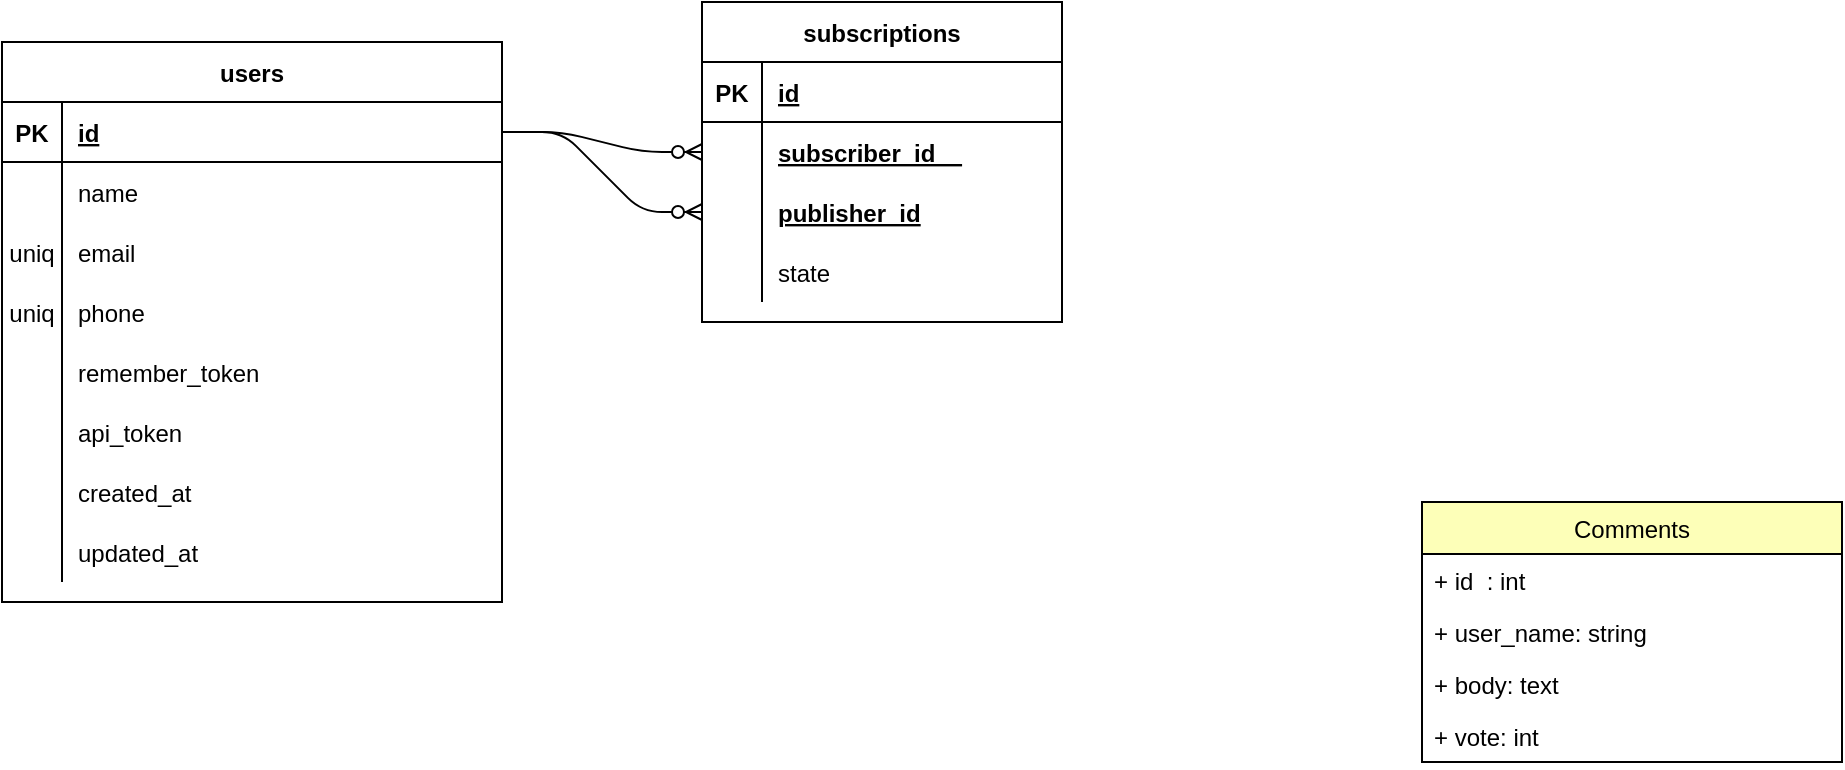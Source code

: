 <mxfile version="14.9.6" type="github">
  <diagram id="R2lEEEUBdFMjLlhIrx00" name="Page-1">
    <mxGraphModel dx="1376" dy="463" grid="1" gridSize="10" guides="1" tooltips="1" connect="1" arrows="1" fold="1" page="1" pageScale="1" pageWidth="850" pageHeight="1100" math="0" shadow="0" extFonts="Permanent Marker^https://fonts.googleapis.com/css?family=Permanent+Marker">
      <root>
        <mxCell id="0" />
        <mxCell id="1" parent="0" />
        <mxCell id="C-vyLk0tnHw3VtMMgP7b-2" value="users" style="shape=table;startSize=30;container=1;collapsible=1;childLayout=tableLayout;fixedRows=1;rowLines=0;fontStyle=1;align=center;resizeLast=1;" parent="1" vertex="1">
          <mxGeometry x="-120" y="50" width="250" height="280" as="geometry" />
        </mxCell>
        <mxCell id="C-vyLk0tnHw3VtMMgP7b-3" value="" style="shape=partialRectangle;collapsible=0;dropTarget=0;pointerEvents=0;fillColor=none;points=[[0,0.5],[1,0.5]];portConstraint=eastwest;top=0;left=0;right=0;bottom=1;" parent="C-vyLk0tnHw3VtMMgP7b-2" vertex="1">
          <mxGeometry y="30" width="250" height="30" as="geometry" />
        </mxCell>
        <mxCell id="C-vyLk0tnHw3VtMMgP7b-4" value="PK" style="shape=partialRectangle;overflow=hidden;connectable=0;fillColor=none;top=0;left=0;bottom=0;right=0;fontStyle=1;" parent="C-vyLk0tnHw3VtMMgP7b-3" vertex="1">
          <mxGeometry width="30" height="30" as="geometry" />
        </mxCell>
        <mxCell id="C-vyLk0tnHw3VtMMgP7b-5" value="id" style="shape=partialRectangle;overflow=hidden;connectable=0;fillColor=none;top=0;left=0;bottom=0;right=0;align=left;spacingLeft=6;fontStyle=5;" parent="C-vyLk0tnHw3VtMMgP7b-3" vertex="1">
          <mxGeometry x="30" width="220" height="30" as="geometry" />
        </mxCell>
        <mxCell id="C-vyLk0tnHw3VtMMgP7b-9" value="" style="shape=partialRectangle;collapsible=0;dropTarget=0;pointerEvents=0;fillColor=none;points=[[0,0.5],[1,0.5]];portConstraint=eastwest;top=0;left=0;right=0;bottom=0;" parent="C-vyLk0tnHw3VtMMgP7b-2" vertex="1">
          <mxGeometry y="60" width="250" height="30" as="geometry" />
        </mxCell>
        <mxCell id="C-vyLk0tnHw3VtMMgP7b-10" value="" style="shape=partialRectangle;overflow=hidden;connectable=0;fillColor=none;top=0;left=0;bottom=0;right=0;" parent="C-vyLk0tnHw3VtMMgP7b-9" vertex="1">
          <mxGeometry width="30" height="30" as="geometry" />
        </mxCell>
        <mxCell id="C-vyLk0tnHw3VtMMgP7b-11" value="name " style="shape=partialRectangle;overflow=hidden;connectable=0;fillColor=none;top=0;left=0;bottom=0;right=0;align=left;spacingLeft=6;" parent="C-vyLk0tnHw3VtMMgP7b-9" vertex="1">
          <mxGeometry x="30" width="220" height="30" as="geometry" />
        </mxCell>
        <mxCell id="GOwzaC8fPC4LmMapY-Bl-1" value="" style="shape=partialRectangle;collapsible=0;dropTarget=0;pointerEvents=0;fillColor=none;points=[[0,0.5],[1,0.5]];portConstraint=eastwest;top=0;left=0;right=0;bottom=0;" vertex="1" parent="C-vyLk0tnHw3VtMMgP7b-2">
          <mxGeometry y="90" width="250" height="30" as="geometry" />
        </mxCell>
        <mxCell id="GOwzaC8fPC4LmMapY-Bl-2" value="uniq" style="shape=partialRectangle;overflow=hidden;connectable=0;fillColor=none;top=0;left=0;bottom=0;right=0;" vertex="1" parent="GOwzaC8fPC4LmMapY-Bl-1">
          <mxGeometry width="30" height="30" as="geometry" />
        </mxCell>
        <mxCell id="GOwzaC8fPC4LmMapY-Bl-3" value="email" style="shape=partialRectangle;overflow=hidden;connectable=0;fillColor=none;top=0;left=0;bottom=0;right=0;align=left;spacingLeft=6;" vertex="1" parent="GOwzaC8fPC4LmMapY-Bl-1">
          <mxGeometry x="30" width="220" height="30" as="geometry" />
        </mxCell>
        <mxCell id="GOwzaC8fPC4LmMapY-Bl-4" value="" style="shape=partialRectangle;collapsible=0;dropTarget=0;pointerEvents=0;fillColor=none;points=[[0,0.5],[1,0.5]];portConstraint=eastwest;top=0;left=0;right=0;bottom=0;" vertex="1" parent="C-vyLk0tnHw3VtMMgP7b-2">
          <mxGeometry y="120" width="250" height="30" as="geometry" />
        </mxCell>
        <mxCell id="GOwzaC8fPC4LmMapY-Bl-5" value="uniq" style="shape=partialRectangle;overflow=hidden;connectable=0;fillColor=none;top=0;left=0;bottom=0;right=0;" vertex="1" parent="GOwzaC8fPC4LmMapY-Bl-4">
          <mxGeometry width="30" height="30" as="geometry" />
        </mxCell>
        <mxCell id="GOwzaC8fPC4LmMapY-Bl-6" value="phone" style="shape=partialRectangle;overflow=hidden;connectable=0;fillColor=none;top=0;left=0;bottom=0;right=0;align=left;spacingLeft=6;" vertex="1" parent="GOwzaC8fPC4LmMapY-Bl-4">
          <mxGeometry x="30" width="220" height="30" as="geometry" />
        </mxCell>
        <mxCell id="GOwzaC8fPC4LmMapY-Bl-7" value="" style="shape=partialRectangle;collapsible=0;dropTarget=0;pointerEvents=0;fillColor=none;points=[[0,0.5],[1,0.5]];portConstraint=eastwest;top=0;left=0;right=0;bottom=0;" vertex="1" parent="C-vyLk0tnHw3VtMMgP7b-2">
          <mxGeometry y="150" width="250" height="30" as="geometry" />
        </mxCell>
        <mxCell id="GOwzaC8fPC4LmMapY-Bl-8" value="" style="shape=partialRectangle;overflow=hidden;connectable=0;fillColor=none;top=0;left=0;bottom=0;right=0;" vertex="1" parent="GOwzaC8fPC4LmMapY-Bl-7">
          <mxGeometry width="30" height="30" as="geometry" />
        </mxCell>
        <mxCell id="GOwzaC8fPC4LmMapY-Bl-9" value="remember_token" style="shape=partialRectangle;overflow=hidden;connectable=0;fillColor=none;top=0;left=0;bottom=0;right=0;align=left;spacingLeft=6;" vertex="1" parent="GOwzaC8fPC4LmMapY-Bl-7">
          <mxGeometry x="30" width="220" height="30" as="geometry" />
        </mxCell>
        <mxCell id="GOwzaC8fPC4LmMapY-Bl-10" value="" style="shape=partialRectangle;collapsible=0;dropTarget=0;pointerEvents=0;fillColor=none;points=[[0,0.5],[1,0.5]];portConstraint=eastwest;top=0;left=0;right=0;bottom=0;" vertex="1" parent="C-vyLk0tnHw3VtMMgP7b-2">
          <mxGeometry y="180" width="250" height="30" as="geometry" />
        </mxCell>
        <mxCell id="GOwzaC8fPC4LmMapY-Bl-11" value="" style="shape=partialRectangle;overflow=hidden;connectable=0;fillColor=none;top=0;left=0;bottom=0;right=0;" vertex="1" parent="GOwzaC8fPC4LmMapY-Bl-10">
          <mxGeometry width="30" height="30" as="geometry" />
        </mxCell>
        <mxCell id="GOwzaC8fPC4LmMapY-Bl-12" value="api_token" style="shape=partialRectangle;overflow=hidden;connectable=0;fillColor=none;top=0;left=0;bottom=0;right=0;align=left;spacingLeft=6;" vertex="1" parent="GOwzaC8fPC4LmMapY-Bl-10">
          <mxGeometry x="30" width="220" height="30" as="geometry" />
        </mxCell>
        <mxCell id="GOwzaC8fPC4LmMapY-Bl-13" value="" style="shape=partialRectangle;collapsible=0;dropTarget=0;pointerEvents=0;fillColor=none;points=[[0,0.5],[1,0.5]];portConstraint=eastwest;top=0;left=0;right=0;bottom=0;" vertex="1" parent="C-vyLk0tnHw3VtMMgP7b-2">
          <mxGeometry y="210" width="250" height="30" as="geometry" />
        </mxCell>
        <mxCell id="GOwzaC8fPC4LmMapY-Bl-14" value="" style="shape=partialRectangle;overflow=hidden;connectable=0;fillColor=none;top=0;left=0;bottom=0;right=0;" vertex="1" parent="GOwzaC8fPC4LmMapY-Bl-13">
          <mxGeometry width="30" height="30" as="geometry" />
        </mxCell>
        <mxCell id="GOwzaC8fPC4LmMapY-Bl-15" value="created_at" style="shape=partialRectangle;overflow=hidden;connectable=0;fillColor=none;top=0;left=0;bottom=0;right=0;align=left;spacingLeft=6;" vertex="1" parent="GOwzaC8fPC4LmMapY-Bl-13">
          <mxGeometry x="30" width="220" height="30" as="geometry" />
        </mxCell>
        <mxCell id="GOwzaC8fPC4LmMapY-Bl-16" value="" style="shape=partialRectangle;collapsible=0;dropTarget=0;pointerEvents=0;fillColor=none;points=[[0,0.5],[1,0.5]];portConstraint=eastwest;top=0;left=0;right=0;bottom=0;" vertex="1" parent="C-vyLk0tnHw3VtMMgP7b-2">
          <mxGeometry y="240" width="250" height="30" as="geometry" />
        </mxCell>
        <mxCell id="GOwzaC8fPC4LmMapY-Bl-17" value="" style="shape=partialRectangle;overflow=hidden;connectable=0;fillColor=none;top=0;left=0;bottom=0;right=0;" vertex="1" parent="GOwzaC8fPC4LmMapY-Bl-16">
          <mxGeometry width="30" height="30" as="geometry" />
        </mxCell>
        <mxCell id="GOwzaC8fPC4LmMapY-Bl-18" value="updated_at" style="shape=partialRectangle;overflow=hidden;connectable=0;fillColor=none;top=0;left=0;bottom=0;right=0;align=left;spacingLeft=6;" vertex="1" parent="GOwzaC8fPC4LmMapY-Bl-16">
          <mxGeometry x="30" width="220" height="30" as="geometry" />
        </mxCell>
        <mxCell id="J_OgbOrFbGKPvUV0dAcC-6" value="Comments" style="swimlane;fontStyle=0;childLayout=stackLayout;horizontal=1;startSize=26;fillColor=#FDFFB8;horizontalStack=0;resizeParent=1;resizeParentMax=0;resizeLast=0;collapsible=1;marginBottom=0;" parent="1" vertex="1">
          <mxGeometry x="590" y="280" width="210" height="130" as="geometry" />
        </mxCell>
        <mxCell id="J_OgbOrFbGKPvUV0dAcC-7" value="+ id  : int" style="text;strokeColor=none;fillColor=none;align=left;verticalAlign=top;spacingLeft=4;spacingRight=4;overflow=hidden;rotatable=0;points=[[0,0.5],[1,0.5]];portConstraint=eastwest;" parent="J_OgbOrFbGKPvUV0dAcC-6" vertex="1">
          <mxGeometry y="26" width="210" height="26" as="geometry" />
        </mxCell>
        <mxCell id="J_OgbOrFbGKPvUV0dAcC-8" value="+ user_name: string" style="text;strokeColor=none;fillColor=none;align=left;verticalAlign=top;spacingLeft=4;spacingRight=4;overflow=hidden;rotatable=0;points=[[0,0.5],[1,0.5]];portConstraint=eastwest;" parent="J_OgbOrFbGKPvUV0dAcC-6" vertex="1">
          <mxGeometry y="52" width="210" height="26" as="geometry" />
        </mxCell>
        <mxCell id="J_OgbOrFbGKPvUV0dAcC-9" value="+ body: text&#xa;" style="text;strokeColor=none;fillColor=none;align=left;verticalAlign=top;spacingLeft=4;spacingRight=4;overflow=hidden;rotatable=0;points=[[0,0.5],[1,0.5]];portConstraint=eastwest;" parent="J_OgbOrFbGKPvUV0dAcC-6" vertex="1">
          <mxGeometry y="78" width="210" height="26" as="geometry" />
        </mxCell>
        <mxCell id="J_OgbOrFbGKPvUV0dAcC-10" value="+ vote: int&#xa;" style="text;strokeColor=none;fillColor=none;align=left;verticalAlign=top;spacingLeft=4;spacingRight=4;overflow=hidden;rotatable=0;points=[[0,0.5],[1,0.5]];portConstraint=eastwest;" parent="J_OgbOrFbGKPvUV0dAcC-6" vertex="1">
          <mxGeometry y="104" width="210" height="26" as="geometry" />
        </mxCell>
        <mxCell id="GOwzaC8fPC4LmMapY-Bl-19" value="subscriptions" style="shape=table;startSize=30;container=1;collapsible=1;childLayout=tableLayout;fixedRows=1;rowLines=0;fontStyle=1;align=center;resizeLast=1;" vertex="1" parent="1">
          <mxGeometry x="230" y="30" width="180" height="160" as="geometry" />
        </mxCell>
        <mxCell id="GOwzaC8fPC4LmMapY-Bl-20" value="" style="shape=partialRectangle;collapsible=0;dropTarget=0;pointerEvents=0;fillColor=none;top=0;left=0;bottom=1;right=0;points=[[0,0.5],[1,0.5]];portConstraint=eastwest;" vertex="1" parent="GOwzaC8fPC4LmMapY-Bl-19">
          <mxGeometry y="30" width="180" height="30" as="geometry" />
        </mxCell>
        <mxCell id="GOwzaC8fPC4LmMapY-Bl-21" value="PK" style="shape=partialRectangle;connectable=0;fillColor=none;top=0;left=0;bottom=0;right=0;fontStyle=1;overflow=hidden;" vertex="1" parent="GOwzaC8fPC4LmMapY-Bl-20">
          <mxGeometry width="30" height="30" as="geometry" />
        </mxCell>
        <mxCell id="GOwzaC8fPC4LmMapY-Bl-22" value="id" style="shape=partialRectangle;connectable=0;fillColor=none;top=0;left=0;bottom=0;right=0;align=left;spacingLeft=6;fontStyle=5;overflow=hidden;" vertex="1" parent="GOwzaC8fPC4LmMapY-Bl-20">
          <mxGeometry x="30" width="150" height="30" as="geometry" />
        </mxCell>
        <mxCell id="GOwzaC8fPC4LmMapY-Bl-23" value="" style="shape=partialRectangle;collapsible=0;dropTarget=0;pointerEvents=0;fillColor=none;top=0;left=0;bottom=0;right=0;points=[[0,0.5],[1,0.5]];portConstraint=eastwest;" vertex="1" parent="GOwzaC8fPC4LmMapY-Bl-19">
          <mxGeometry y="60" width="180" height="30" as="geometry" />
        </mxCell>
        <mxCell id="GOwzaC8fPC4LmMapY-Bl-24" value="" style="shape=partialRectangle;connectable=0;fillColor=none;top=0;left=0;bottom=0;right=0;editable=1;overflow=hidden;" vertex="1" parent="GOwzaC8fPC4LmMapY-Bl-23">
          <mxGeometry width="30" height="30" as="geometry" />
        </mxCell>
        <mxCell id="GOwzaC8fPC4LmMapY-Bl-25" value="subscriber_id    " style="shape=partialRectangle;connectable=0;fillColor=none;top=0;left=0;bottom=0;right=0;align=left;spacingLeft=6;overflow=hidden;fontStyle=5" vertex="1" parent="GOwzaC8fPC4LmMapY-Bl-23">
          <mxGeometry x="30" width="150" height="30" as="geometry" />
        </mxCell>
        <mxCell id="GOwzaC8fPC4LmMapY-Bl-26" value="" style="shape=partialRectangle;collapsible=0;dropTarget=0;pointerEvents=0;fillColor=none;top=0;left=0;bottom=0;right=0;points=[[0,0.5],[1,0.5]];portConstraint=eastwest;" vertex="1" parent="GOwzaC8fPC4LmMapY-Bl-19">
          <mxGeometry y="90" width="180" height="30" as="geometry" />
        </mxCell>
        <mxCell id="GOwzaC8fPC4LmMapY-Bl-27" value="" style="shape=partialRectangle;connectable=0;fillColor=none;top=0;left=0;bottom=0;right=0;editable=1;overflow=hidden;" vertex="1" parent="GOwzaC8fPC4LmMapY-Bl-26">
          <mxGeometry width="30" height="30" as="geometry" />
        </mxCell>
        <mxCell id="GOwzaC8fPC4LmMapY-Bl-28" value="publisher_id" style="shape=partialRectangle;connectable=0;fillColor=none;top=0;left=0;bottom=0;right=0;align=left;spacingLeft=6;overflow=hidden;fontStyle=5" vertex="1" parent="GOwzaC8fPC4LmMapY-Bl-26">
          <mxGeometry x="30" width="150" height="30" as="geometry" />
        </mxCell>
        <mxCell id="GOwzaC8fPC4LmMapY-Bl-29" value="" style="shape=partialRectangle;collapsible=0;dropTarget=0;pointerEvents=0;fillColor=none;top=0;left=0;bottom=0;right=0;points=[[0,0.5],[1,0.5]];portConstraint=eastwest;" vertex="1" parent="GOwzaC8fPC4LmMapY-Bl-19">
          <mxGeometry y="120" width="180" height="30" as="geometry" />
        </mxCell>
        <mxCell id="GOwzaC8fPC4LmMapY-Bl-30" value="" style="shape=partialRectangle;connectable=0;fillColor=none;top=0;left=0;bottom=0;right=0;editable=1;overflow=hidden;" vertex="1" parent="GOwzaC8fPC4LmMapY-Bl-29">
          <mxGeometry width="30" height="30" as="geometry" />
        </mxCell>
        <mxCell id="GOwzaC8fPC4LmMapY-Bl-31" value="state" style="shape=partialRectangle;connectable=0;fillColor=none;top=0;left=0;bottom=0;right=0;align=left;spacingLeft=6;overflow=hidden;" vertex="1" parent="GOwzaC8fPC4LmMapY-Bl-29">
          <mxGeometry x="30" width="150" height="30" as="geometry" />
        </mxCell>
        <mxCell id="GOwzaC8fPC4LmMapY-Bl-32" value="" style="edgeStyle=entityRelationEdgeStyle;fontSize=12;html=1;endArrow=ERzeroToMany;endFill=1;" edge="1" parent="1" source="C-vyLk0tnHw3VtMMgP7b-3" target="GOwzaC8fPC4LmMapY-Bl-23">
          <mxGeometry width="100" height="100" relative="1" as="geometry">
            <mxPoint x="190" y="270" as="sourcePoint" />
            <mxPoint x="290" y="170" as="targetPoint" />
          </mxGeometry>
        </mxCell>
        <mxCell id="GOwzaC8fPC4LmMapY-Bl-33" value="" style="edgeStyle=entityRelationEdgeStyle;fontSize=12;html=1;endArrow=ERzeroToMany;endFill=1;" edge="1" parent="1" source="C-vyLk0tnHw3VtMMgP7b-3" target="GOwzaC8fPC4LmMapY-Bl-26">
          <mxGeometry width="100" height="100" relative="1" as="geometry">
            <mxPoint x="300" y="360" as="sourcePoint" />
            <mxPoint x="400" y="260" as="targetPoint" />
          </mxGeometry>
        </mxCell>
      </root>
    </mxGraphModel>
  </diagram>
</mxfile>
